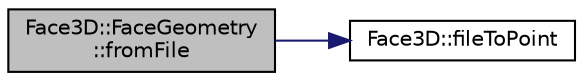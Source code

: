 digraph "Face3D::FaceGeometry::fromFile"
{
  edge [fontname="Helvetica",fontsize="10",labelfontname="Helvetica",labelfontsize="10"];
  node [fontname="Helvetica",fontsize="10",shape=record];
  rankdir="LR";
  Node1 [label="Face3D::FaceGeometry\l::fromFile",height=0.2,width=0.4,color="black", fillcolor="grey75", style="filled", fontcolor="black"];
  Node1 -> Node2 [color="midnightblue",fontsize="10",style="solid",fontname="Helvetica"];
  Node2 [label="Face3D::fileToPoint",height=0.2,width=0.4,color="black", fillcolor="white", style="filled",URL="$namespace_face3_d.html#a8775123fe8a175f77279d65ac4dd1084"];
}
